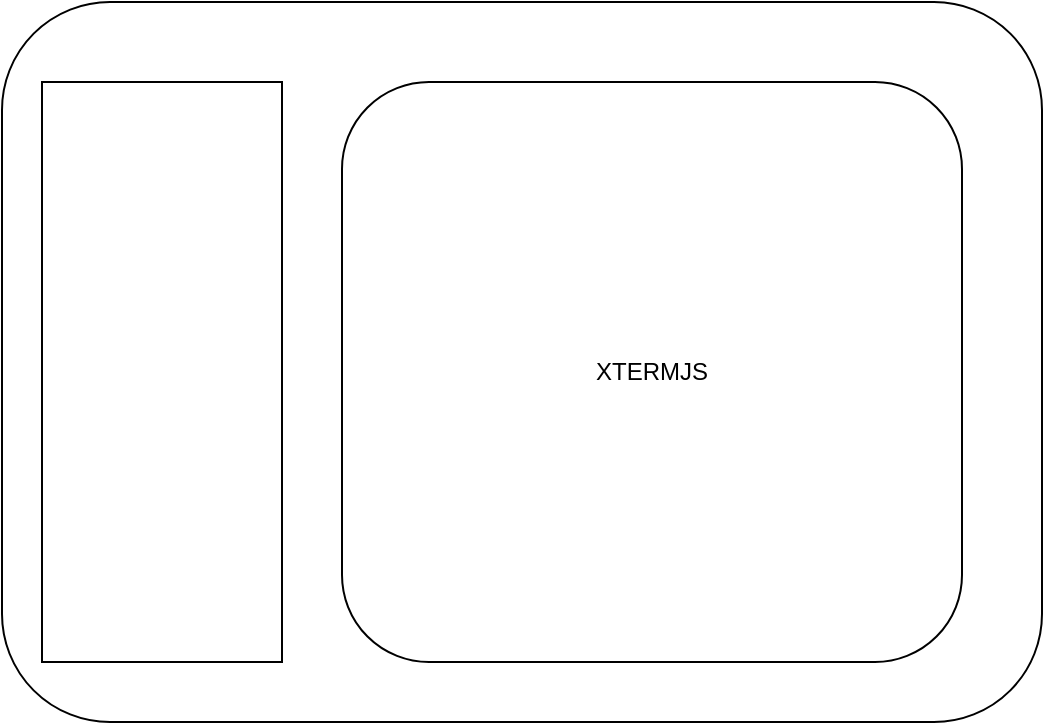 <mxfile version="15.8.2" type="github" pages="4">
  <diagram id="tV3SZ7Gp3QbB8gFiO6Ur" name="Lab_Page">
    <mxGraphModel dx="1108" dy="450" grid="1" gridSize="10" guides="1" tooltips="1" connect="1" arrows="1" fold="1" page="1" pageScale="1" pageWidth="827" pageHeight="1169" math="0" shadow="0">
      <root>
        <mxCell id="0" />
        <mxCell id="1" parent="0" />
        <mxCell id="ClY32kiAH37RMBiAfvLT-1" value="" style="rounded=1;whiteSpace=wrap;html=1;" vertex="1" parent="1">
          <mxGeometry x="90" y="40" width="520" height="360" as="geometry" />
        </mxCell>
        <mxCell id="ClY32kiAH37RMBiAfvLT-2" value="" style="rounded=0;whiteSpace=wrap;html=1;" vertex="1" parent="1">
          <mxGeometry x="110" y="80" width="120" height="290" as="geometry" />
        </mxCell>
        <mxCell id="ClY32kiAH37RMBiAfvLT-3" value="XTERMJS" style="rounded=1;whiteSpace=wrap;html=1;" vertex="1" parent="1">
          <mxGeometry x="260" y="80" width="310" height="290" as="geometry" />
        </mxCell>
      </root>
    </mxGraphModel>
  </diagram>
  <diagram id="VoeLy7Sjiztngww4CHR0" name="Scenario_1">
    <mxGraphModel dx="1108" dy="450" grid="1" gridSize="10" guides="1" tooltips="1" connect="1" arrows="1" fold="1" page="1" pageScale="1" pageWidth="827" pageHeight="1169" math="0" shadow="0">
      <root>
        <mxCell id="YvD9xSrVqF6ssrjyZB-Q-0" />
        <mxCell id="YvD9xSrVqF6ssrjyZB-Q-1" parent="YvD9xSrVqF6ssrjyZB-Q-0" />
        <mxCell id="rBHp9l9BRhuhBSNh6TJS-0" value="Any show/get command typed" style="rounded=1;whiteSpace=wrap;html=1;" vertex="1" parent="YvD9xSrVqF6ssrjyZB-Q-1">
          <mxGeometry x="60" y="90" width="320" height="250" as="geometry" />
        </mxCell>
        <mxCell id="rBHp9l9BRhuhBSNh6TJS-2" value="DB&lt;br&gt;Command1 -- Output&lt;br&gt;command2 -- Output&lt;br&gt;command3 -- Output" style="rounded=1;whiteSpace=wrap;html=1;" vertex="1" parent="YvD9xSrVqF6ssrjyZB-Q-1">
          <mxGeometry x="480" y="90" width="350" height="230" as="geometry" />
        </mxCell>
        <mxCell id="rBHp9l9BRhuhBSNh6TJS-3" value="" style="endArrow=classic;startArrow=classic;html=1;rounded=0;" edge="1" parent="YvD9xSrVqF6ssrjyZB-Q-1">
          <mxGeometry width="50" height="50" relative="1" as="geometry">
            <mxPoint x="390" y="214.5" as="sourcePoint" />
            <mxPoint x="460" y="214.5" as="targetPoint" />
          </mxGeometry>
        </mxCell>
      </root>
    </mxGraphModel>
  </diagram>
  <diagram name="Scenario_2" id="3xJcSjHTh5fz-E9STMx8">
    <mxGraphModel dx="1108" dy="450" grid="1" gridSize="10" guides="1" tooltips="1" connect="1" arrows="1" fold="1" page="1" pageScale="1" pageWidth="827" pageHeight="1169" math="0" shadow="0">
      <root>
        <mxCell id="MtH0x0KcjSVb-GzT-Ek8-0" />
        <mxCell id="MtH0x0KcjSVb-GzT-Ek8-1" parent="MtH0x0KcjSVb-GzT-Ek8-0" />
        <mxCell id="MtH0x0KcjSVb-GzT-Ek8-2" value="vi pod.yaml --&amp;gt; should open vi editor(simulator)&lt;br&gt;User --&amp;gt; paste the json data&lt;br&gt;save it&lt;br&gt;kubectl create -f pod.yaml&lt;br&gt;&lt;br&gt;&lt;br&gt;point out difference/mistakes from pod.yaml in DB" style="rounded=1;whiteSpace=wrap;html=1;align=left;" vertex="1" parent="MtH0x0KcjSVb-GzT-Ek8-1">
          <mxGeometry x="60" y="90" width="320" height="250" as="geometry" />
        </mxCell>
        <mxCell id="MtH0x0KcjSVb-GzT-Ek8-3" value="Compare with pod.yaml in DB" style="rounded=1;whiteSpace=wrap;html=1;" vertex="1" parent="MtH0x0KcjSVb-GzT-Ek8-1">
          <mxGeometry x="480" y="90" width="350" height="230" as="geometry" />
        </mxCell>
        <mxCell id="MtH0x0KcjSVb-GzT-Ek8-4" value="" style="endArrow=classic;startArrow=classic;html=1;rounded=0;" edge="1" parent="MtH0x0KcjSVb-GzT-Ek8-1">
          <mxGeometry width="50" height="50" relative="1" as="geometry">
            <mxPoint x="390" y="214.5" as="sourcePoint" />
            <mxPoint x="460" y="214.5" as="targetPoint" />
          </mxGeometry>
        </mxCell>
        <mxCell id="MtH0x0KcjSVb-GzT-Ek8-5" value="1" style="ellipse;whiteSpace=wrap;html=1;aspect=fixed;strokeWidth=2;fontFamily=Tahoma;spacingBottom=4;spacingRight=2;strokeColor=#d3d3d3;align=left;fillColor=#FFFF33;" vertex="1" parent="MtH0x0KcjSVb-GzT-Ek8-1">
          <mxGeometry x="170" y="110" width="20" height="20" as="geometry" />
        </mxCell>
        <mxCell id="MtH0x0KcjSVb-GzT-Ek8-6" value="2" style="ellipse;whiteSpace=wrap;html=1;aspect=fixed;strokeWidth=2;fontFamily=Tahoma;spacingBottom=4;spacingRight=2;strokeColor=#d3d3d3;align=left;fillColor=#FF3333;" vertex="1" parent="MtH0x0KcjSVb-GzT-Ek8-1">
          <mxGeometry x="550" y="200" width="20" height="20" as="geometry" />
        </mxCell>
        <mxCell id="MtH0x0KcjSVb-GzT-Ek8-7" value="3" style="ellipse;whiteSpace=wrap;html=1;aspect=fixed;strokeWidth=2;fontFamily=Tahoma;spacingBottom=4;spacingRight=2;strokeColor=#d3d3d3;align=left;fillColor=#7F00FF;" vertex="1" parent="MtH0x0KcjSVb-GzT-Ek8-1">
          <mxGeometry x="110" y="280" width="20" height="20" as="geometry" />
        </mxCell>
      </root>
    </mxGraphModel>
  </diagram>
  <diagram name="Scenario_3" id="zkpz5SHC6yx0E1onfBnT">
    <mxGraphModel dx="1108" dy="450" grid="1" gridSize="10" guides="1" tooltips="1" connect="1" arrows="1" fold="1" page="1" pageScale="1" pageWidth="827" pageHeight="1169" math="0" shadow="0">
      <root>
        <mxCell id="HL1AbjsaaatnT2-a2oOk-0" />
        <mxCell id="HL1AbjsaaatnT2-a2oOk-1" parent="HL1AbjsaaatnT2-a2oOk-0" />
        <mxCell id="HL1AbjsaaatnT2-a2oOk-2" value="kubectl edit pod.yaml --&amp;gt; save it.&lt;br&gt;&lt;br&gt;&lt;br&gt;point out difference/mistakes from pod.yaml in DB" style="rounded=1;whiteSpace=wrap;html=1;align=left;" vertex="1" parent="HL1AbjsaaatnT2-a2oOk-1">
          <mxGeometry x="60" y="90" width="320" height="250" as="geometry" />
        </mxCell>
        <mxCell id="HL1AbjsaaatnT2-a2oOk-3" value="Compare with pod.yaml in DB" style="rounded=1;whiteSpace=wrap;html=1;" vertex="1" parent="HL1AbjsaaatnT2-a2oOk-1">
          <mxGeometry x="480" y="90" width="350" height="230" as="geometry" />
        </mxCell>
        <mxCell id="HL1AbjsaaatnT2-a2oOk-4" value="" style="endArrow=classic;startArrow=classic;html=1;rounded=0;" edge="1" parent="HL1AbjsaaatnT2-a2oOk-1">
          <mxGeometry width="50" height="50" relative="1" as="geometry">
            <mxPoint x="390" y="214.5" as="sourcePoint" />
            <mxPoint x="460" y="214.5" as="targetPoint" />
          </mxGeometry>
        </mxCell>
        <mxCell id="HL1AbjsaaatnT2-a2oOk-5" value="1" style="ellipse;whiteSpace=wrap;html=1;aspect=fixed;strokeWidth=2;fontFamily=Tahoma;spacingBottom=4;spacingRight=2;strokeColor=#d3d3d3;align=left;fillColor=#FFFF33;" vertex="1" parent="HL1AbjsaaatnT2-a2oOk-1">
          <mxGeometry x="170" y="110" width="20" height="20" as="geometry" />
        </mxCell>
        <mxCell id="HL1AbjsaaatnT2-a2oOk-6" value="2" style="ellipse;whiteSpace=wrap;html=1;aspect=fixed;strokeWidth=2;fontFamily=Tahoma;spacingBottom=4;spacingRight=2;strokeColor=#d3d3d3;align=left;fillColor=#FF3333;" vertex="1" parent="HL1AbjsaaatnT2-a2oOk-1">
          <mxGeometry x="550" y="200" width="20" height="20" as="geometry" />
        </mxCell>
        <mxCell id="HL1AbjsaaatnT2-a2oOk-7" value="3" style="ellipse;whiteSpace=wrap;html=1;aspect=fixed;strokeWidth=2;fontFamily=Tahoma;spacingBottom=4;spacingRight=2;strokeColor=#d3d3d3;align=left;fillColor=#7F00FF;" vertex="1" parent="HL1AbjsaaatnT2-a2oOk-1">
          <mxGeometry x="110" y="280" width="20" height="20" as="geometry" />
        </mxCell>
      </root>
    </mxGraphModel>
  </diagram>
</mxfile>
